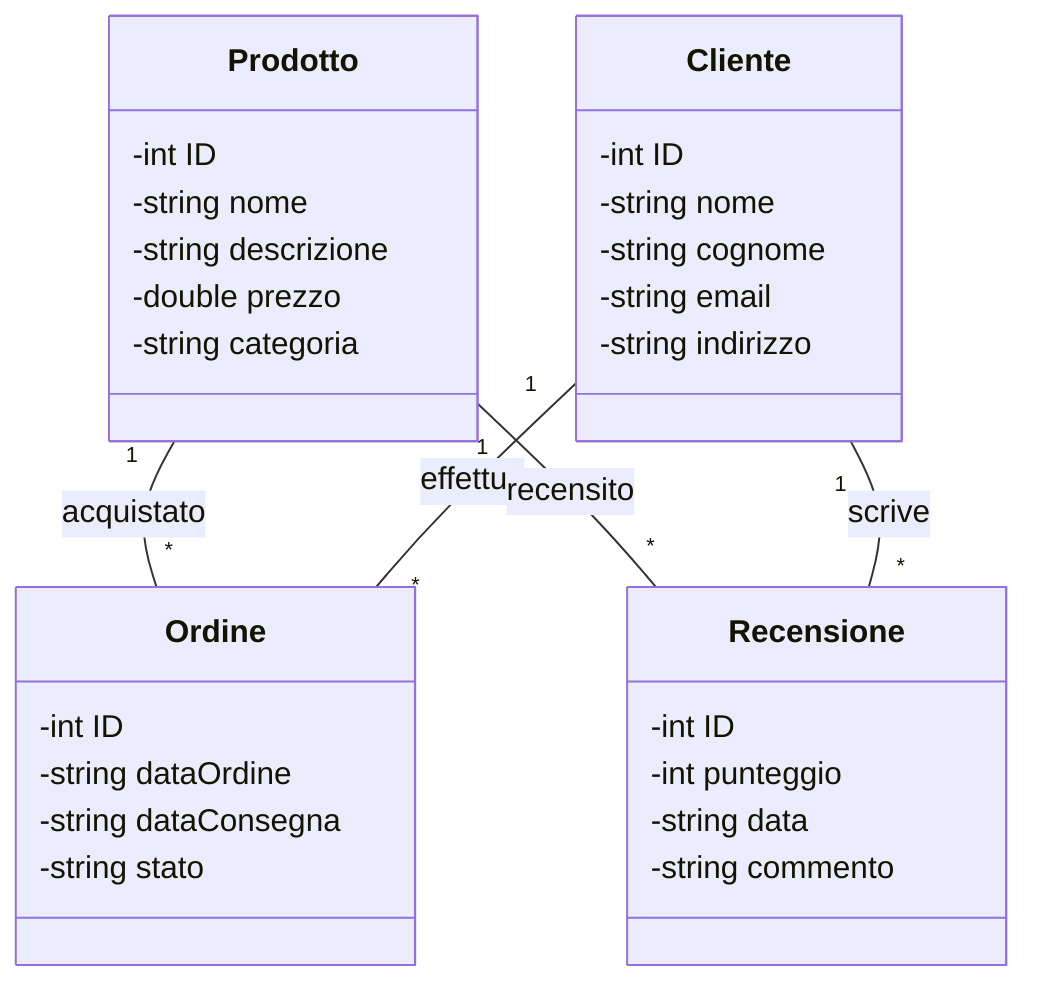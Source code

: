 classDiagram

    class Prodotto {
        -int ID
        -string nome
        -string descrizione
        -double prezzo
        -string categoria
    }
    class Cliente {
        -int ID
        -string nome
        -string cognome
        -string email
        -string indirizzo
    }
    class Ordine {
        -int ID
        -string dataOrdine
        -string dataConsegna
        -string stato
    }
    class Recensione {
        -int ID
        -int punteggio
        -string data
        -string commento
    }
    Prodotto "1" -- "*" Ordine : acquistato
    Cliente "1" -- "*" Ordine : effettua
    Prodotto "1" -- "*" Recensione : recensito
    Cliente "1" -- "*" Recensione : scrive